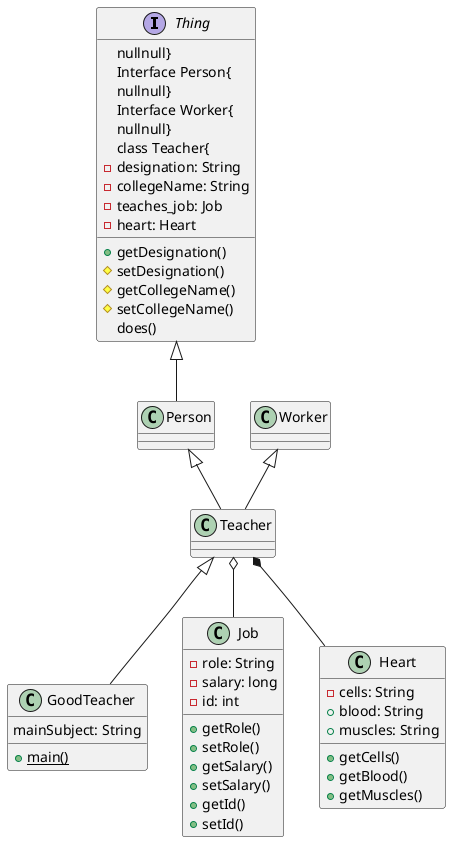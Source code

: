 @startuml
Interface Thing{
nullnull}
Interface Person{
nullnull}
Interface Worker{
nullnull}
class Teacher{
	-designation: String
	-collegeName: String
	-teaches_job: Job
	-heart: Heart
	+getDesignation()
	#setDesignation()
	#getCollegeName()
	#setCollegeName()
	does()
}
class GoodTeacher{
	mainSubject: String
	+{static}main()
}
class Job{
	-role: String
	-salary: long
	-id: int
	+getRole()
	+setRole()
	+getSalary()
	+setSalary()
	+getId()
	+setId()
}
class Heart{
	-cells: String
	+blood: String
	+muscles: String
	+getCells()
	+getBlood()
	+getMuscles()
}
Teacher <|-- GoodTeacher
Teacher o-- Job
Teacher *-- Heart
Person <|-- Teacher
Worker <|-- Teacher
Thing <|-- Person
@enduml
